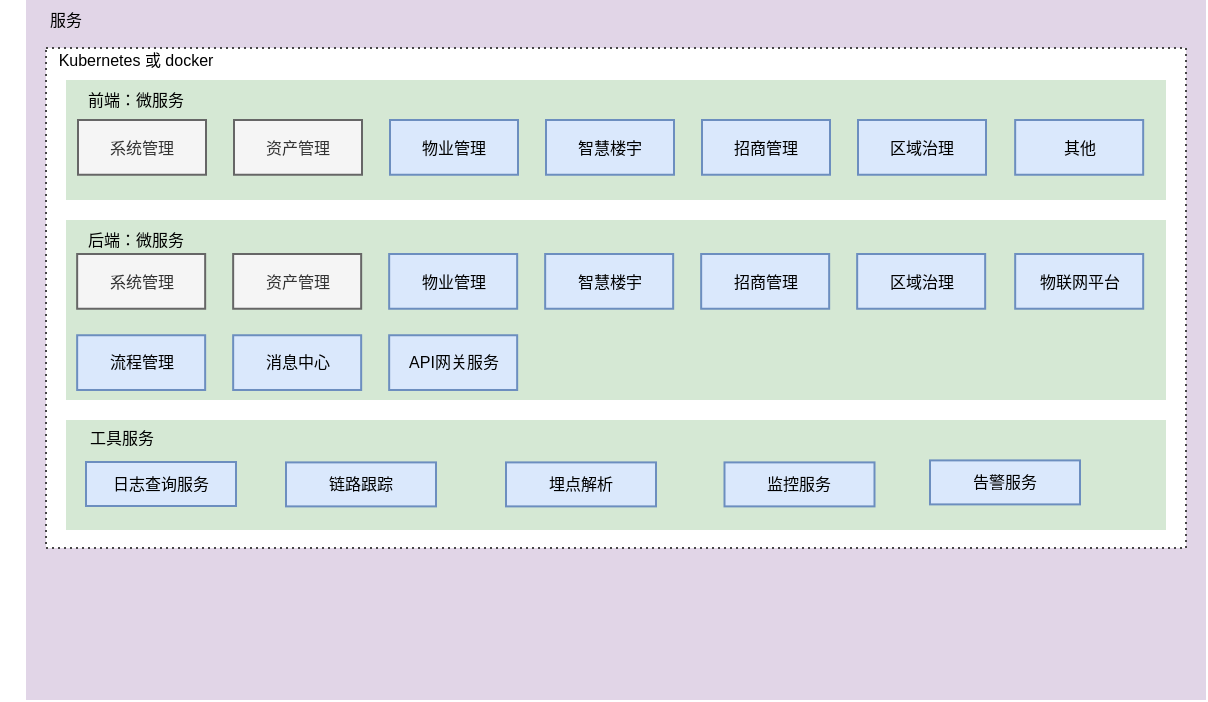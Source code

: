 <mxfile version="24.7.17">
  <diagram id="kQm1WyOccjyHnlNSDJr9" name="第 1 页">
    <mxGraphModel dx="819" dy="441" grid="1" gridSize="10" guides="1" tooltips="1" connect="1" arrows="1" fold="1" page="1" pageScale="1" pageWidth="827" pageHeight="1169" math="0" shadow="0">
      <root>
        <mxCell id="0" />
        <mxCell id="1" parent="0" />
        <mxCell id="yK7P3pugAWHu_ZcFfTPJ-110" value="" style="rounded=0;whiteSpace=wrap;html=1;dashed=1;dashPattern=1 2;fontSize=8;fillColor=#e1d5e7;strokeColor=none;" parent="1" vertex="1">
          <mxGeometry x="190" y="430" width="590" height="350" as="geometry" />
        </mxCell>
        <mxCell id="yK7P3pugAWHu_ZcFfTPJ-111" value="" style="rounded=0;whiteSpace=wrap;html=1;dashed=1;dashPattern=1 2;fontSize=8;strokeColor=#474747;" parent="1" vertex="1">
          <mxGeometry x="200" y="454" width="570" height="250" as="geometry" />
        </mxCell>
        <mxCell id="XB4cOwGrYAVRW5jCook7-7" value="" style="rounded=0;whiteSpace=wrap;html=1;fillColor=#d5e8d4;strokeColor=none;fontSize=8;" parent="1" vertex="1">
          <mxGeometry x="210" y="540" width="550" height="90" as="geometry" />
        </mxCell>
        <mxCell id="yK7P3pugAWHu_ZcFfTPJ-115" value="&lt;font style=&quot;font-size: 8px;&quot;&gt;Kubernetes 或 docker&lt;/font&gt;" style="rounded=0;whiteSpace=wrap;html=1;fillColor=none;strokeColor=none;fontSize=8;" parent="1" vertex="1">
          <mxGeometry x="190" y="450" width="110" height="20" as="geometry" />
        </mxCell>
        <mxCell id="yK7P3pugAWHu_ZcFfTPJ-116" value="" style="rounded=0;whiteSpace=wrap;html=1;fillColor=#d5e8d4;strokeColor=none;fontSize=8;" parent="1" vertex="1">
          <mxGeometry x="210" y="470" width="550" height="60" as="geometry" />
        </mxCell>
        <mxCell id="yK7P3pugAWHu_ZcFfTPJ-117" value="前端：微服务" style="rounded=0;whiteSpace=wrap;html=1;fillColor=none;strokeColor=none;fontSize=8;" parent="1" vertex="1">
          <mxGeometry x="210" y="470" width="70" height="20" as="geometry" />
        </mxCell>
        <mxCell id="yK7P3pugAWHu_ZcFfTPJ-168" value="" style="group" parent="1" vertex="1" connectable="0">
          <mxGeometry x="250" y="630" width="510" height="90" as="geometry" />
        </mxCell>
        <mxCell id="yK7P3pugAWHu_ZcFfTPJ-169" value="" style="rounded=0;whiteSpace=wrap;html=1;fillColor=#d5e8d4;strokeColor=none;fontSize=8;" parent="yK7P3pugAWHu_ZcFfTPJ-168" vertex="1">
          <mxGeometry x="-40" y="10" width="550" height="55" as="geometry" />
        </mxCell>
        <mxCell id="yK7P3pugAWHu_ZcFfTPJ-170" value="日志查询服务" style="rounded=0;whiteSpace=wrap;html=1;fillColor=#dae8fc;strokeColor=#6c8ebf;fontSize=8;flipH=0;flipV=1;" parent="yK7P3pugAWHu_ZcFfTPJ-168" vertex="1">
          <mxGeometry x="-30" y="31.0" width="75" height="22" as="geometry" />
        </mxCell>
        <mxCell id="yK7P3pugAWHu_ZcFfTPJ-172" value="链路跟踪" style="rounded=0;whiteSpace=wrap;html=1;fillColor=#dae8fc;strokeColor=#6c8ebf;fontSize=8;flipH=0;flipV=1;" parent="yK7P3pugAWHu_ZcFfTPJ-168" vertex="1">
          <mxGeometry x="70" y="31.2" width="75" height="22" as="geometry" />
        </mxCell>
        <mxCell id="yK7P3pugAWHu_ZcFfTPJ-173" value="告警服务" style="rounded=0;whiteSpace=wrap;html=1;fillColor=#dae8fc;strokeColor=#6c8ebf;fontSize=8;flipH=0;flipV=1;" parent="yK7P3pugAWHu_ZcFfTPJ-168" vertex="1">
          <mxGeometry x="392" y="30.2" width="75" height="22" as="geometry" />
        </mxCell>
        <mxCell id="yK7P3pugAWHu_ZcFfTPJ-174" value="埋点解析" style="rounded=0;whiteSpace=wrap;html=1;fillColor=#dae8fc;strokeColor=#6c8ebf;fontSize=8;flipH=0;flipV=1;" parent="yK7P3pugAWHu_ZcFfTPJ-168" vertex="1">
          <mxGeometry x="180" y="31.2" width="75" height="22" as="geometry" />
        </mxCell>
        <mxCell id="yK7P3pugAWHu_ZcFfTPJ-180" value="监控服务" style="rounded=0;whiteSpace=wrap;html=1;fillColor=#dae8fc;strokeColor=#6c8ebf;fontSize=8;flipH=0;flipV=1;" parent="yK7P3pugAWHu_ZcFfTPJ-168" vertex="1">
          <mxGeometry x="289.25" y="31.2" width="75" height="22" as="geometry" />
        </mxCell>
        <mxCell id="yK7P3pugAWHu_ZcFfTPJ-199" value="&lt;font style=&quot;font-size: 8px;&quot;&gt;服务&lt;/font&gt;" style="rounded=0;whiteSpace=wrap;html=1;fillColor=none;strokeColor=none;fontSize=8;" parent="1" vertex="1">
          <mxGeometry x="177" y="430" width="66" height="20" as="geometry" />
        </mxCell>
        <mxCell id="yK7P3pugAWHu_ZcFfTPJ-145" value="资产管理" style="rounded=0;whiteSpace=wrap;html=1;fontSize=8;verticalAlign=middle;fillColor=#f5f5f5;fontColor=#333333;strokeColor=#666666;" parent="1" vertex="1">
          <mxGeometry x="294" y="490.002" width="64" height="27.37" as="geometry" />
        </mxCell>
        <mxCell id="yK7P3pugAWHu_ZcFfTPJ-136" value="系统管理" style="rounded=0;whiteSpace=wrap;html=1;fontSize=8;verticalAlign=middle;flipH=1;fillColor=#f5f5f5;fontColor=#333333;strokeColor=#666666;" parent="1" vertex="1">
          <mxGeometry x="216" y="490" width="64" height="27.37" as="geometry" />
        </mxCell>
        <mxCell id="yK7P3pugAWHu_ZcFfTPJ-142" value="流程管理" style="rounded=0;whiteSpace=wrap;html=1;fillColor=#dae8fc;strokeColor=#6c8ebf;fontSize=8;verticalAlign=middle;flipH=1;" parent="1" vertex="1">
          <mxGeometry x="215.576" y="597.626" width="64" height="27.37" as="geometry" />
        </mxCell>
        <mxCell id="yK7P3pugAWHu_ZcFfTPJ-143" value="消息中心" style="rounded=0;whiteSpace=wrap;html=1;fillColor=#dae8fc;strokeColor=#6c8ebf;fontSize=8;verticalAlign=middle;flipH=1;" parent="1" vertex="1">
          <mxGeometry x="293.58" y="597.626" width="64" height="27.37" as="geometry" />
        </mxCell>
        <mxCell id="yK7P3pugAWHu_ZcFfTPJ-148" value="物联网平台" style="rounded=0;whiteSpace=wrap;html=1;fillColor=#dae8fc;strokeColor=#6c8ebf;fontSize=8;verticalAlign=middle;" parent="1" vertex="1">
          <mxGeometry x="684.59" y="556.996" width="64" height="27.37" as="geometry" />
        </mxCell>
        <mxCell id="yK7P3pugAWHu_ZcFfTPJ-149" value="API网关服务" style="rounded=0;whiteSpace=wrap;html=1;fillColor=#dae8fc;strokeColor=#6c8ebf;fontSize=8;verticalAlign=middle;flipH=1;" parent="1" vertex="1">
          <mxGeometry x="371.579" y="597.626" width="64" height="27.37" as="geometry" />
        </mxCell>
        <mxCell id="yK7P3pugAWHu_ZcFfTPJ-165" value="区域治理" style="rounded=0;whiteSpace=wrap;html=1;fillColor=#dae8fc;strokeColor=#6c8ebf;fontSize=8;verticalAlign=middle;" parent="1" vertex="1">
          <mxGeometry x="606" y="490" width="64" height="27.37" as="geometry" />
        </mxCell>
        <mxCell id="XB4cOwGrYAVRW5jCook7-8" value="后端：微服务" style="rounded=0;whiteSpace=wrap;html=1;fillColor=none;strokeColor=none;fontSize=8;" parent="1" vertex="1">
          <mxGeometry x="210" y="540" width="70" height="20" as="geometry" />
        </mxCell>
        <mxCell id="yK7P3pugAWHu_ZcFfTPJ-171" value="工具服务" style="rounded=0;whiteSpace=wrap;html=1;strokeColor=none;fillColor=none;fontSize=8;" parent="1" vertex="1">
          <mxGeometry x="203" y="638.2" width="70" height="22" as="geometry" />
        </mxCell>
        <mxCell id="XB4cOwGrYAVRW5jCook7-9" value="物业管理" style="rounded=0;whiteSpace=wrap;html=1;fillColor=#dae8fc;strokeColor=#6c8ebf;fontSize=8;verticalAlign=middle;" parent="1" vertex="1">
          <mxGeometry x="372" y="490.002" width="64" height="27.37" as="geometry" />
        </mxCell>
        <mxCell id="XB4cOwGrYAVRW5jCook7-10" value="招商管理" style="rounded=0;whiteSpace=wrap;html=1;fillColor=#dae8fc;strokeColor=#6c8ebf;fontSize=8;verticalAlign=middle;" parent="1" vertex="1">
          <mxGeometry x="528" y="490.002" width="64" height="27.37" as="geometry" />
        </mxCell>
        <mxCell id="XB4cOwGrYAVRW5jCook7-13" value="智慧楼宇" style="rounded=0;whiteSpace=wrap;html=1;fillColor=#dae8fc;strokeColor=#6c8ebf;fontSize=8;verticalAlign=middle;" parent="1" vertex="1">
          <mxGeometry x="450" y="490.002" width="64" height="27.37" as="geometry" />
        </mxCell>
        <mxCell id="XB4cOwGrYAVRW5jCook7-20" value="其他" style="rounded=0;whiteSpace=wrap;html=1;fillColor=#dae8fc;strokeColor=#6c8ebf;fontSize=8;verticalAlign=middle;" parent="1" vertex="1">
          <mxGeometry x="684.586" y="490" width="64" height="27.37" as="geometry" />
        </mxCell>
        <mxCell id="XB4cOwGrYAVRW5jCook7-21" value="资产管理" style="rounded=0;whiteSpace=wrap;html=1;fontSize=8;verticalAlign=middle;fillColor=#f5f5f5;fontColor=#333333;strokeColor=#666666;" parent="1" vertex="1">
          <mxGeometry x="293.58" y="557.002" width="64" height="27.37" as="geometry" />
        </mxCell>
        <mxCell id="XB4cOwGrYAVRW5jCook7-22" value="系统管理" style="rounded=0;whiteSpace=wrap;html=1;fontSize=8;verticalAlign=middle;flipH=1;fillColor=#f5f5f5;fontColor=#333333;strokeColor=#666666;" parent="1" vertex="1">
          <mxGeometry x="215.58" y="557" width="64" height="27.37" as="geometry" />
        </mxCell>
        <mxCell id="XB4cOwGrYAVRW5jCook7-23" value="区域治理" style="rounded=0;whiteSpace=wrap;html=1;fillColor=#dae8fc;strokeColor=#6c8ebf;fontSize=8;verticalAlign=middle;" parent="1" vertex="1">
          <mxGeometry x="605.58" y="557" width="64" height="27.37" as="geometry" />
        </mxCell>
        <mxCell id="XB4cOwGrYAVRW5jCook7-24" value="物业管理" style="rounded=0;whiteSpace=wrap;html=1;fillColor=#dae8fc;strokeColor=#6c8ebf;fontSize=8;verticalAlign=middle;" parent="1" vertex="1">
          <mxGeometry x="371.58" y="557.002" width="64" height="27.37" as="geometry" />
        </mxCell>
        <mxCell id="XB4cOwGrYAVRW5jCook7-25" value="招商管理" style="rounded=0;whiteSpace=wrap;html=1;fillColor=#dae8fc;strokeColor=#6c8ebf;fontSize=8;verticalAlign=middle;" parent="1" vertex="1">
          <mxGeometry x="527.58" y="557.002" width="64" height="27.37" as="geometry" />
        </mxCell>
        <mxCell id="XB4cOwGrYAVRW5jCook7-26" value="智慧楼宇" style="rounded=0;whiteSpace=wrap;html=1;fillColor=#dae8fc;strokeColor=#6c8ebf;fontSize=8;verticalAlign=middle;" parent="1" vertex="1">
          <mxGeometry x="449.58" y="557.002" width="64" height="27.37" as="geometry" />
        </mxCell>
      </root>
    </mxGraphModel>
  </diagram>
</mxfile>
